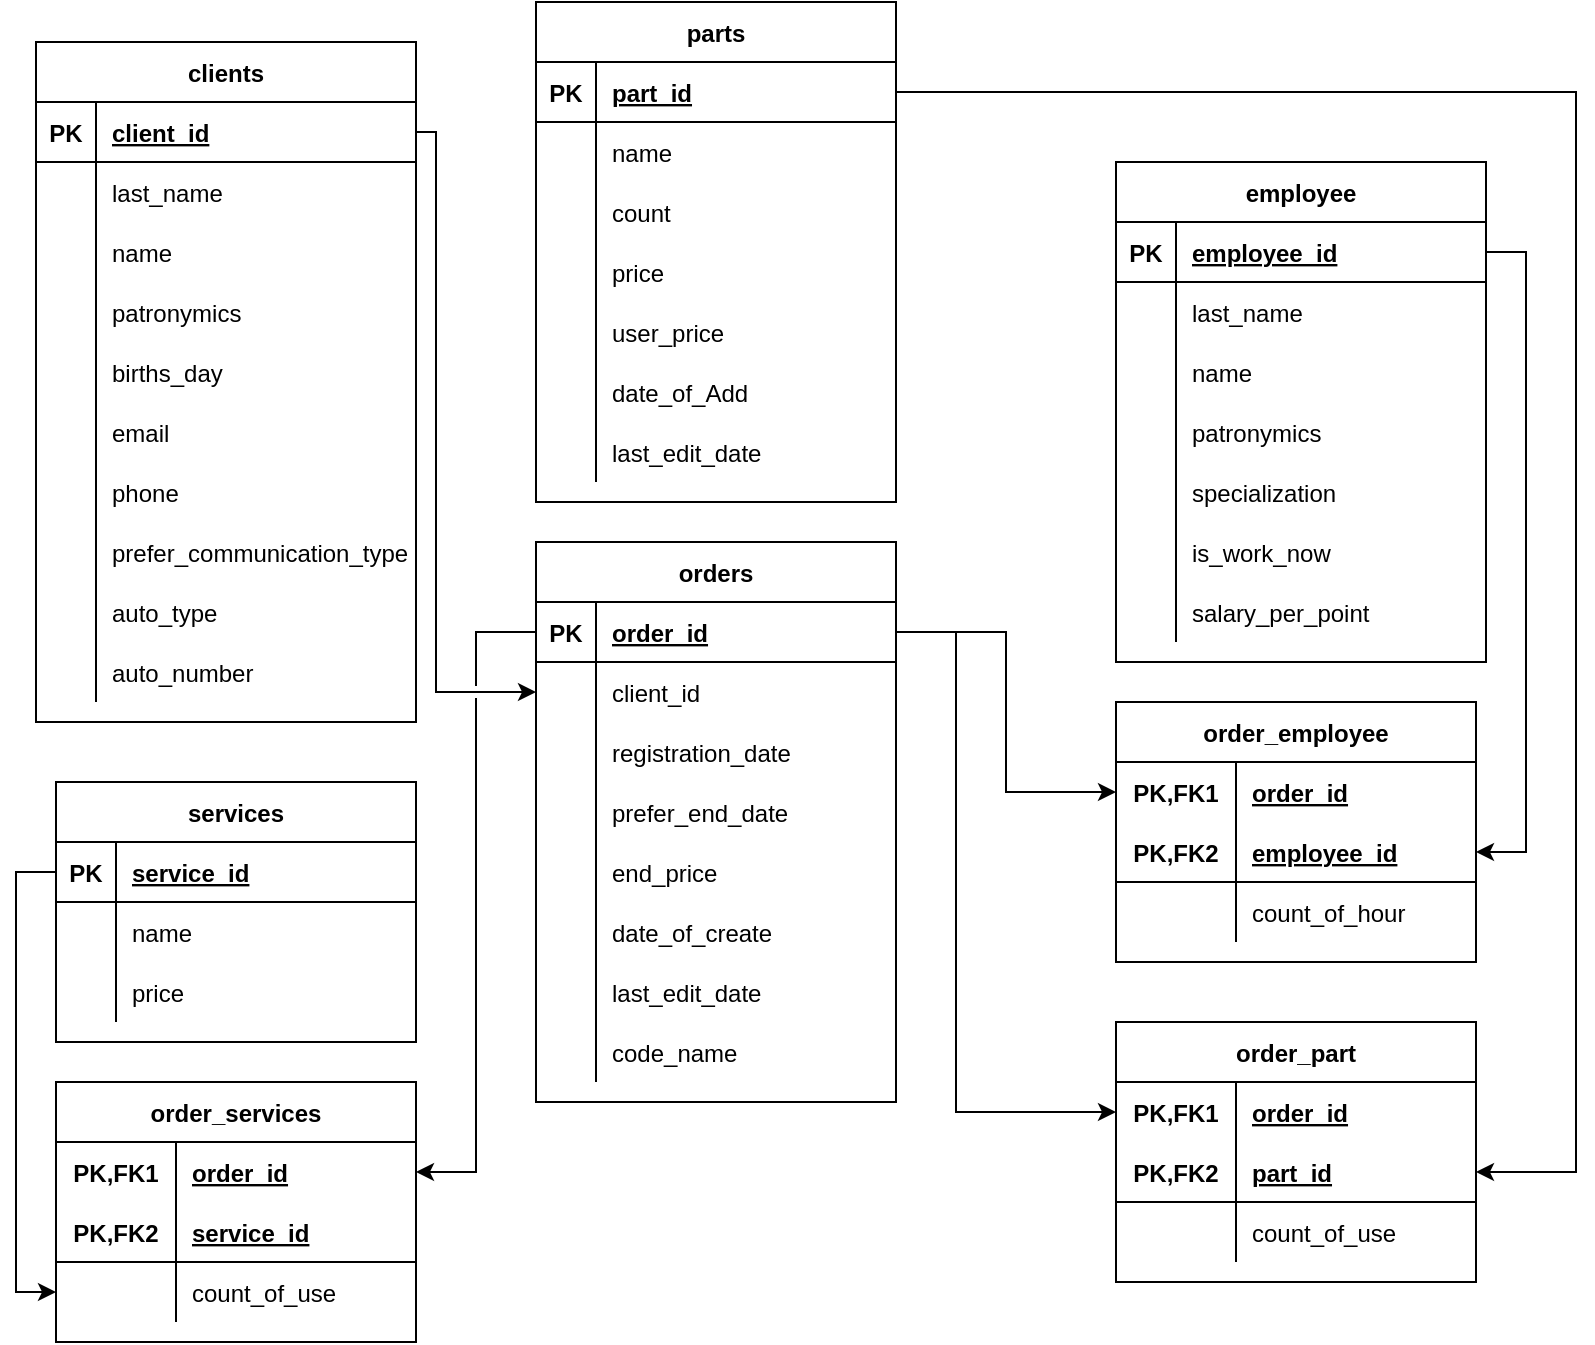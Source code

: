 <mxfile version="15.8.7" type="device"><diagram id="2VOXtFtxmtvlfSEi9ip8" name="Page-1"><mxGraphModel dx="399" dy="872" grid="1" gridSize="10" guides="1" tooltips="1" connect="1" arrows="1" fold="1" page="1" pageScale="1" pageWidth="850" pageHeight="1100" background="none" math="0" shadow="0"><root><mxCell id="0"/><mxCell id="1" parent="0"/><mxCell id="pdLtNt_9o_EOP4PlHKdG-1" value="clients" style="shape=table;startSize=30;container=1;collapsible=1;childLayout=tableLayout;fixedRows=1;rowLines=0;fontStyle=1;align=center;resizeLast=1;" vertex="1" parent="1"><mxGeometry x="50" y="40" width="190" height="340" as="geometry"/></mxCell><mxCell id="pdLtNt_9o_EOP4PlHKdG-2" value="" style="shape=partialRectangle;collapsible=0;dropTarget=0;pointerEvents=0;fillColor=none;top=0;left=0;bottom=1;right=0;points=[[0,0.5],[1,0.5]];portConstraint=eastwest;" vertex="1" parent="pdLtNt_9o_EOP4PlHKdG-1"><mxGeometry y="30" width="190" height="30" as="geometry"/></mxCell><mxCell id="pdLtNt_9o_EOP4PlHKdG-3" value="PK" style="shape=partialRectangle;connectable=0;fillColor=none;top=0;left=0;bottom=0;right=0;fontStyle=1;overflow=hidden;" vertex="1" parent="pdLtNt_9o_EOP4PlHKdG-2"><mxGeometry width="30" height="30" as="geometry"><mxRectangle width="30" height="30" as="alternateBounds"/></mxGeometry></mxCell><mxCell id="pdLtNt_9o_EOP4PlHKdG-4" value="client_id" style="shape=partialRectangle;connectable=0;fillColor=none;top=0;left=0;bottom=0;right=0;align=left;spacingLeft=6;fontStyle=5;overflow=hidden;" vertex="1" parent="pdLtNt_9o_EOP4PlHKdG-2"><mxGeometry x="30" width="160" height="30" as="geometry"><mxRectangle width="160" height="30" as="alternateBounds"/></mxGeometry></mxCell><mxCell id="pdLtNt_9o_EOP4PlHKdG-5" value="" style="shape=partialRectangle;collapsible=0;dropTarget=0;pointerEvents=0;fillColor=none;top=0;left=0;bottom=0;right=0;points=[[0,0.5],[1,0.5]];portConstraint=eastwest;" vertex="1" parent="pdLtNt_9o_EOP4PlHKdG-1"><mxGeometry y="60" width="190" height="30" as="geometry"/></mxCell><mxCell id="pdLtNt_9o_EOP4PlHKdG-6" value="" style="shape=partialRectangle;connectable=0;fillColor=none;top=0;left=0;bottom=0;right=0;editable=1;overflow=hidden;" vertex="1" parent="pdLtNt_9o_EOP4PlHKdG-5"><mxGeometry width="30" height="30" as="geometry"><mxRectangle width="30" height="30" as="alternateBounds"/></mxGeometry></mxCell><mxCell id="pdLtNt_9o_EOP4PlHKdG-7" value="last_name" style="shape=partialRectangle;connectable=0;fillColor=none;top=0;left=0;bottom=0;right=0;align=left;spacingLeft=6;overflow=hidden;" vertex="1" parent="pdLtNt_9o_EOP4PlHKdG-5"><mxGeometry x="30" width="160" height="30" as="geometry"><mxRectangle width="160" height="30" as="alternateBounds"/></mxGeometry></mxCell><mxCell id="pdLtNt_9o_EOP4PlHKdG-8" value="" style="shape=partialRectangle;collapsible=0;dropTarget=0;pointerEvents=0;fillColor=none;top=0;left=0;bottom=0;right=0;points=[[0,0.5],[1,0.5]];portConstraint=eastwest;" vertex="1" parent="pdLtNt_9o_EOP4PlHKdG-1"><mxGeometry y="90" width="190" height="30" as="geometry"/></mxCell><mxCell id="pdLtNt_9o_EOP4PlHKdG-9" value="" style="shape=partialRectangle;connectable=0;fillColor=none;top=0;left=0;bottom=0;right=0;editable=1;overflow=hidden;" vertex="1" parent="pdLtNt_9o_EOP4PlHKdG-8"><mxGeometry width="30" height="30" as="geometry"><mxRectangle width="30" height="30" as="alternateBounds"/></mxGeometry></mxCell><mxCell id="pdLtNt_9o_EOP4PlHKdG-10" value="name" style="shape=partialRectangle;connectable=0;fillColor=none;top=0;left=0;bottom=0;right=0;align=left;spacingLeft=6;overflow=hidden;" vertex="1" parent="pdLtNt_9o_EOP4PlHKdG-8"><mxGeometry x="30" width="160" height="30" as="geometry"><mxRectangle width="160" height="30" as="alternateBounds"/></mxGeometry></mxCell><mxCell id="pdLtNt_9o_EOP4PlHKdG-11" value="" style="shape=partialRectangle;collapsible=0;dropTarget=0;pointerEvents=0;fillColor=none;top=0;left=0;bottom=0;right=0;points=[[0,0.5],[1,0.5]];portConstraint=eastwest;" vertex="1" parent="pdLtNt_9o_EOP4PlHKdG-1"><mxGeometry y="120" width="190" height="30" as="geometry"/></mxCell><mxCell id="pdLtNt_9o_EOP4PlHKdG-12" value="" style="shape=partialRectangle;connectable=0;fillColor=none;top=0;left=0;bottom=0;right=0;editable=1;overflow=hidden;" vertex="1" parent="pdLtNt_9o_EOP4PlHKdG-11"><mxGeometry width="30" height="30" as="geometry"><mxRectangle width="30" height="30" as="alternateBounds"/></mxGeometry></mxCell><mxCell id="pdLtNt_9o_EOP4PlHKdG-13" value="patronymics" style="shape=partialRectangle;connectable=0;fillColor=none;top=0;left=0;bottom=0;right=0;align=left;spacingLeft=6;overflow=hidden;" vertex="1" parent="pdLtNt_9o_EOP4PlHKdG-11"><mxGeometry x="30" width="160" height="30" as="geometry"><mxRectangle width="160" height="30" as="alternateBounds"/></mxGeometry></mxCell><mxCell id="pdLtNt_9o_EOP4PlHKdG-14" value="" style="shape=partialRectangle;collapsible=0;dropTarget=0;pointerEvents=0;fillColor=none;top=0;left=0;bottom=0;right=0;points=[[0,0.5],[1,0.5]];portConstraint=eastwest;" vertex="1" parent="pdLtNt_9o_EOP4PlHKdG-1"><mxGeometry y="150" width="190" height="30" as="geometry"/></mxCell><mxCell id="pdLtNt_9o_EOP4PlHKdG-15" value="" style="shape=partialRectangle;connectable=0;fillColor=none;top=0;left=0;bottom=0;right=0;editable=1;overflow=hidden;" vertex="1" parent="pdLtNt_9o_EOP4PlHKdG-14"><mxGeometry width="30" height="30" as="geometry"><mxRectangle width="30" height="30" as="alternateBounds"/></mxGeometry></mxCell><mxCell id="pdLtNt_9o_EOP4PlHKdG-16" value="births_day" style="shape=partialRectangle;connectable=0;fillColor=none;top=0;left=0;bottom=0;right=0;align=left;spacingLeft=6;overflow=hidden;" vertex="1" parent="pdLtNt_9o_EOP4PlHKdG-14"><mxGeometry x="30" width="160" height="30" as="geometry"><mxRectangle width="160" height="30" as="alternateBounds"/></mxGeometry></mxCell><mxCell id="pdLtNt_9o_EOP4PlHKdG-17" value="" style="shape=partialRectangle;collapsible=0;dropTarget=0;pointerEvents=0;fillColor=none;top=0;left=0;bottom=0;right=0;points=[[0,0.5],[1,0.5]];portConstraint=eastwest;" vertex="1" parent="pdLtNt_9o_EOP4PlHKdG-1"><mxGeometry y="180" width="190" height="30" as="geometry"/></mxCell><mxCell id="pdLtNt_9o_EOP4PlHKdG-18" value="" style="shape=partialRectangle;connectable=0;fillColor=none;top=0;left=0;bottom=0;right=0;editable=1;overflow=hidden;" vertex="1" parent="pdLtNt_9o_EOP4PlHKdG-17"><mxGeometry width="30" height="30" as="geometry"><mxRectangle width="30" height="30" as="alternateBounds"/></mxGeometry></mxCell><mxCell id="pdLtNt_9o_EOP4PlHKdG-19" value="email" style="shape=partialRectangle;connectable=0;fillColor=none;top=0;left=0;bottom=0;right=0;align=left;spacingLeft=6;overflow=hidden;" vertex="1" parent="pdLtNt_9o_EOP4PlHKdG-17"><mxGeometry x="30" width="160" height="30" as="geometry"><mxRectangle width="160" height="30" as="alternateBounds"/></mxGeometry></mxCell><mxCell id="pdLtNt_9o_EOP4PlHKdG-20" value="" style="shape=partialRectangle;collapsible=0;dropTarget=0;pointerEvents=0;fillColor=none;top=0;left=0;bottom=0;right=0;points=[[0,0.5],[1,0.5]];portConstraint=eastwest;" vertex="1" parent="pdLtNt_9o_EOP4PlHKdG-1"><mxGeometry y="210" width="190" height="30" as="geometry"/></mxCell><mxCell id="pdLtNt_9o_EOP4PlHKdG-21" value="" style="shape=partialRectangle;connectable=0;fillColor=none;top=0;left=0;bottom=0;right=0;editable=1;overflow=hidden;" vertex="1" parent="pdLtNt_9o_EOP4PlHKdG-20"><mxGeometry width="30" height="30" as="geometry"><mxRectangle width="30" height="30" as="alternateBounds"/></mxGeometry></mxCell><mxCell id="pdLtNt_9o_EOP4PlHKdG-22" value="phone" style="shape=partialRectangle;connectable=0;fillColor=none;top=0;left=0;bottom=0;right=0;align=left;spacingLeft=6;overflow=hidden;" vertex="1" parent="pdLtNt_9o_EOP4PlHKdG-20"><mxGeometry x="30" width="160" height="30" as="geometry"><mxRectangle width="160" height="30" as="alternateBounds"/></mxGeometry></mxCell><mxCell id="pdLtNt_9o_EOP4PlHKdG-23" value="" style="shape=partialRectangle;collapsible=0;dropTarget=0;pointerEvents=0;fillColor=none;top=0;left=0;bottom=0;right=0;points=[[0,0.5],[1,0.5]];portConstraint=eastwest;" vertex="1" parent="pdLtNt_9o_EOP4PlHKdG-1"><mxGeometry y="240" width="190" height="30" as="geometry"/></mxCell><mxCell id="pdLtNt_9o_EOP4PlHKdG-24" value="" style="shape=partialRectangle;connectable=0;fillColor=none;top=0;left=0;bottom=0;right=0;editable=1;overflow=hidden;" vertex="1" parent="pdLtNt_9o_EOP4PlHKdG-23"><mxGeometry width="30" height="30" as="geometry"><mxRectangle width="30" height="30" as="alternateBounds"/></mxGeometry></mxCell><mxCell id="pdLtNt_9o_EOP4PlHKdG-25" value="prefer_communication_type" style="shape=partialRectangle;connectable=0;fillColor=none;top=0;left=0;bottom=0;right=0;align=left;spacingLeft=6;overflow=hidden;" vertex="1" parent="pdLtNt_9o_EOP4PlHKdG-23"><mxGeometry x="30" width="160" height="30" as="geometry"><mxRectangle width="160" height="30" as="alternateBounds"/></mxGeometry></mxCell><mxCell id="pdLtNt_9o_EOP4PlHKdG-181" value="" style="shape=partialRectangle;collapsible=0;dropTarget=0;pointerEvents=0;fillColor=none;top=0;left=0;bottom=0;right=0;points=[[0,0.5],[1,0.5]];portConstraint=eastwest;" vertex="1" parent="pdLtNt_9o_EOP4PlHKdG-1"><mxGeometry y="270" width="190" height="30" as="geometry"/></mxCell><mxCell id="pdLtNt_9o_EOP4PlHKdG-182" value="" style="shape=partialRectangle;connectable=0;fillColor=none;top=0;left=0;bottom=0;right=0;editable=1;overflow=hidden;" vertex="1" parent="pdLtNt_9o_EOP4PlHKdG-181"><mxGeometry width="30" height="30" as="geometry"><mxRectangle width="30" height="30" as="alternateBounds"/></mxGeometry></mxCell><mxCell id="pdLtNt_9o_EOP4PlHKdG-183" value="auto_type" style="shape=partialRectangle;connectable=0;fillColor=none;top=0;left=0;bottom=0;right=0;align=left;spacingLeft=6;overflow=hidden;" vertex="1" parent="pdLtNt_9o_EOP4PlHKdG-181"><mxGeometry x="30" width="160" height="30" as="geometry"><mxRectangle width="160" height="30" as="alternateBounds"/></mxGeometry></mxCell><mxCell id="pdLtNt_9o_EOP4PlHKdG-184" value="" style="shape=partialRectangle;collapsible=0;dropTarget=0;pointerEvents=0;fillColor=none;top=0;left=0;bottom=0;right=0;points=[[0,0.5],[1,0.5]];portConstraint=eastwest;" vertex="1" parent="pdLtNt_9o_EOP4PlHKdG-1"><mxGeometry y="300" width="190" height="30" as="geometry"/></mxCell><mxCell id="pdLtNt_9o_EOP4PlHKdG-185" value="" style="shape=partialRectangle;connectable=0;fillColor=none;top=0;left=0;bottom=0;right=0;editable=1;overflow=hidden;" vertex="1" parent="pdLtNt_9o_EOP4PlHKdG-184"><mxGeometry width="30" height="30" as="geometry"><mxRectangle width="30" height="30" as="alternateBounds"/></mxGeometry></mxCell><mxCell id="pdLtNt_9o_EOP4PlHKdG-186" value="auto_number" style="shape=partialRectangle;connectable=0;fillColor=none;top=0;left=0;bottom=0;right=0;align=left;spacingLeft=6;overflow=hidden;" vertex="1" parent="pdLtNt_9o_EOP4PlHKdG-184"><mxGeometry x="30" width="160" height="30" as="geometry"><mxRectangle width="160" height="30" as="alternateBounds"/></mxGeometry></mxCell><mxCell id="pdLtNt_9o_EOP4PlHKdG-29" value="parts" style="shape=table;startSize=30;container=1;collapsible=1;childLayout=tableLayout;fixedRows=1;rowLines=0;fontStyle=1;align=center;resizeLast=1;" vertex="1" parent="1"><mxGeometry x="300" y="20" width="180" height="250" as="geometry"><mxRectangle x="410" y="70" width="60" height="30" as="alternateBounds"/></mxGeometry></mxCell><mxCell id="pdLtNt_9o_EOP4PlHKdG-30" value="" style="shape=partialRectangle;collapsible=0;dropTarget=0;pointerEvents=0;fillColor=none;top=0;left=0;bottom=1;right=0;points=[[0,0.5],[1,0.5]];portConstraint=eastwest;" vertex="1" parent="pdLtNt_9o_EOP4PlHKdG-29"><mxGeometry y="30" width="180" height="30" as="geometry"/></mxCell><mxCell id="pdLtNt_9o_EOP4PlHKdG-31" value="PK" style="shape=partialRectangle;connectable=0;fillColor=none;top=0;left=0;bottom=0;right=0;fontStyle=1;overflow=hidden;" vertex="1" parent="pdLtNt_9o_EOP4PlHKdG-30"><mxGeometry width="30" height="30" as="geometry"><mxRectangle width="30" height="30" as="alternateBounds"/></mxGeometry></mxCell><mxCell id="pdLtNt_9o_EOP4PlHKdG-32" value="part_id" style="shape=partialRectangle;connectable=0;fillColor=none;top=0;left=0;bottom=0;right=0;align=left;spacingLeft=6;fontStyle=5;overflow=hidden;" vertex="1" parent="pdLtNt_9o_EOP4PlHKdG-30"><mxGeometry x="30" width="150" height="30" as="geometry"><mxRectangle width="150" height="30" as="alternateBounds"/></mxGeometry></mxCell><mxCell id="pdLtNt_9o_EOP4PlHKdG-33" value="" style="shape=partialRectangle;collapsible=0;dropTarget=0;pointerEvents=0;fillColor=none;top=0;left=0;bottom=0;right=0;points=[[0,0.5],[1,0.5]];portConstraint=eastwest;" vertex="1" parent="pdLtNt_9o_EOP4PlHKdG-29"><mxGeometry y="60" width="180" height="30" as="geometry"/></mxCell><mxCell id="pdLtNt_9o_EOP4PlHKdG-34" value="" style="shape=partialRectangle;connectable=0;fillColor=none;top=0;left=0;bottom=0;right=0;editable=1;overflow=hidden;" vertex="1" parent="pdLtNt_9o_EOP4PlHKdG-33"><mxGeometry width="30" height="30" as="geometry"><mxRectangle width="30" height="30" as="alternateBounds"/></mxGeometry></mxCell><mxCell id="pdLtNt_9o_EOP4PlHKdG-35" value="name" style="shape=partialRectangle;connectable=0;fillColor=none;top=0;left=0;bottom=0;right=0;align=left;spacingLeft=6;overflow=hidden;" vertex="1" parent="pdLtNt_9o_EOP4PlHKdG-33"><mxGeometry x="30" width="150" height="30" as="geometry"><mxRectangle width="150" height="30" as="alternateBounds"/></mxGeometry></mxCell><mxCell id="pdLtNt_9o_EOP4PlHKdG-36" value="" style="shape=partialRectangle;collapsible=0;dropTarget=0;pointerEvents=0;fillColor=none;top=0;left=0;bottom=0;right=0;points=[[0,0.5],[1,0.5]];portConstraint=eastwest;" vertex="1" parent="pdLtNt_9o_EOP4PlHKdG-29"><mxGeometry y="90" width="180" height="30" as="geometry"/></mxCell><mxCell id="pdLtNt_9o_EOP4PlHKdG-37" value="" style="shape=partialRectangle;connectable=0;fillColor=none;top=0;left=0;bottom=0;right=0;editable=1;overflow=hidden;" vertex="1" parent="pdLtNt_9o_EOP4PlHKdG-36"><mxGeometry width="30" height="30" as="geometry"><mxRectangle width="30" height="30" as="alternateBounds"/></mxGeometry></mxCell><mxCell id="pdLtNt_9o_EOP4PlHKdG-38" value="count" style="shape=partialRectangle;connectable=0;fillColor=none;top=0;left=0;bottom=0;right=0;align=left;spacingLeft=6;overflow=hidden;" vertex="1" parent="pdLtNt_9o_EOP4PlHKdG-36"><mxGeometry x="30" width="150" height="30" as="geometry"><mxRectangle width="150" height="30" as="alternateBounds"/></mxGeometry></mxCell><mxCell id="pdLtNt_9o_EOP4PlHKdG-42" value="" style="shape=partialRectangle;collapsible=0;dropTarget=0;pointerEvents=0;fillColor=none;top=0;left=0;bottom=0;right=0;points=[[0,0.5],[1,0.5]];portConstraint=eastwest;" vertex="1" parent="pdLtNt_9o_EOP4PlHKdG-29"><mxGeometry y="120" width="180" height="30" as="geometry"/></mxCell><mxCell id="pdLtNt_9o_EOP4PlHKdG-43" value="" style="shape=partialRectangle;connectable=0;fillColor=none;top=0;left=0;bottom=0;right=0;editable=1;overflow=hidden;" vertex="1" parent="pdLtNt_9o_EOP4PlHKdG-42"><mxGeometry width="30" height="30" as="geometry"><mxRectangle width="30" height="30" as="alternateBounds"/></mxGeometry></mxCell><mxCell id="pdLtNt_9o_EOP4PlHKdG-44" value="price" style="shape=partialRectangle;connectable=0;fillColor=none;top=0;left=0;bottom=0;right=0;align=left;spacingLeft=6;overflow=hidden;" vertex="1" parent="pdLtNt_9o_EOP4PlHKdG-42"><mxGeometry x="30" width="150" height="30" as="geometry"><mxRectangle width="150" height="30" as="alternateBounds"/></mxGeometry></mxCell><mxCell id="pdLtNt_9o_EOP4PlHKdG-45" value="" style="shape=partialRectangle;collapsible=0;dropTarget=0;pointerEvents=0;fillColor=none;top=0;left=0;bottom=0;right=0;points=[[0,0.5],[1,0.5]];portConstraint=eastwest;" vertex="1" parent="pdLtNt_9o_EOP4PlHKdG-29"><mxGeometry y="150" width="180" height="30" as="geometry"/></mxCell><mxCell id="pdLtNt_9o_EOP4PlHKdG-46" value="" style="shape=partialRectangle;connectable=0;fillColor=none;top=0;left=0;bottom=0;right=0;editable=1;overflow=hidden;" vertex="1" parent="pdLtNt_9o_EOP4PlHKdG-45"><mxGeometry width="30" height="30" as="geometry"><mxRectangle width="30" height="30" as="alternateBounds"/></mxGeometry></mxCell><mxCell id="pdLtNt_9o_EOP4PlHKdG-47" value="user_price" style="shape=partialRectangle;connectable=0;fillColor=none;top=0;left=0;bottom=0;right=0;align=left;spacingLeft=6;overflow=hidden;" vertex="1" parent="pdLtNt_9o_EOP4PlHKdG-45"><mxGeometry x="30" width="150" height="30" as="geometry"><mxRectangle width="150" height="30" as="alternateBounds"/></mxGeometry></mxCell><mxCell id="pdLtNt_9o_EOP4PlHKdG-39" value="" style="shape=partialRectangle;collapsible=0;dropTarget=0;pointerEvents=0;fillColor=none;top=0;left=0;bottom=0;right=0;points=[[0,0.5],[1,0.5]];portConstraint=eastwest;" vertex="1" parent="pdLtNt_9o_EOP4PlHKdG-29"><mxGeometry y="180" width="180" height="30" as="geometry"/></mxCell><mxCell id="pdLtNt_9o_EOP4PlHKdG-40" value="" style="shape=partialRectangle;connectable=0;fillColor=none;top=0;left=0;bottom=0;right=0;editable=1;overflow=hidden;" vertex="1" parent="pdLtNt_9o_EOP4PlHKdG-39"><mxGeometry width="30" height="30" as="geometry"><mxRectangle width="30" height="30" as="alternateBounds"/></mxGeometry></mxCell><mxCell id="pdLtNt_9o_EOP4PlHKdG-41" value="date_of_Add" style="shape=partialRectangle;connectable=0;fillColor=none;top=0;left=0;bottom=0;right=0;align=left;spacingLeft=6;overflow=hidden;" vertex="1" parent="pdLtNt_9o_EOP4PlHKdG-39"><mxGeometry x="30" width="150" height="30" as="geometry"><mxRectangle width="150" height="30" as="alternateBounds"/></mxGeometry></mxCell><mxCell id="pdLtNt_9o_EOP4PlHKdG-255" value="" style="shape=partialRectangle;collapsible=0;dropTarget=0;pointerEvents=0;fillColor=none;top=0;left=0;bottom=0;right=0;points=[[0,0.5],[1,0.5]];portConstraint=eastwest;" vertex="1" parent="pdLtNt_9o_EOP4PlHKdG-29"><mxGeometry y="210" width="180" height="30" as="geometry"/></mxCell><mxCell id="pdLtNt_9o_EOP4PlHKdG-256" value="" style="shape=partialRectangle;connectable=0;fillColor=none;top=0;left=0;bottom=0;right=0;editable=1;overflow=hidden;" vertex="1" parent="pdLtNt_9o_EOP4PlHKdG-255"><mxGeometry width="30" height="30" as="geometry"><mxRectangle width="30" height="30" as="alternateBounds"/></mxGeometry></mxCell><mxCell id="pdLtNt_9o_EOP4PlHKdG-257" value="last_edit_date" style="shape=partialRectangle;connectable=0;fillColor=none;top=0;left=0;bottom=0;right=0;align=left;spacingLeft=6;overflow=hidden;" vertex="1" parent="pdLtNt_9o_EOP4PlHKdG-255"><mxGeometry x="30" width="150" height="30" as="geometry"><mxRectangle width="150" height="30" as="alternateBounds"/></mxGeometry></mxCell><mxCell id="pdLtNt_9o_EOP4PlHKdG-57" value="services" style="shape=table;startSize=30;container=1;collapsible=1;childLayout=tableLayout;fixedRows=1;rowLines=0;fontStyle=1;align=center;resizeLast=1;" vertex="1" parent="1"><mxGeometry x="60" y="410" width="180" height="130" as="geometry"/></mxCell><mxCell id="pdLtNt_9o_EOP4PlHKdG-58" value="" style="shape=partialRectangle;collapsible=0;dropTarget=0;pointerEvents=0;fillColor=none;top=0;left=0;bottom=1;right=0;points=[[0,0.5],[1,0.5]];portConstraint=eastwest;" vertex="1" parent="pdLtNt_9o_EOP4PlHKdG-57"><mxGeometry y="30" width="180" height="30" as="geometry"/></mxCell><mxCell id="pdLtNt_9o_EOP4PlHKdG-59" value="PK" style="shape=partialRectangle;connectable=0;fillColor=none;top=0;left=0;bottom=0;right=0;fontStyle=1;overflow=hidden;" vertex="1" parent="pdLtNt_9o_EOP4PlHKdG-58"><mxGeometry width="30" height="30" as="geometry"><mxRectangle width="30" height="30" as="alternateBounds"/></mxGeometry></mxCell><mxCell id="pdLtNt_9o_EOP4PlHKdG-60" value="service_id" style="shape=partialRectangle;connectable=0;fillColor=none;top=0;left=0;bottom=0;right=0;align=left;spacingLeft=6;fontStyle=5;overflow=hidden;" vertex="1" parent="pdLtNt_9o_EOP4PlHKdG-58"><mxGeometry x="30" width="150" height="30" as="geometry"><mxRectangle width="150" height="30" as="alternateBounds"/></mxGeometry></mxCell><mxCell id="pdLtNt_9o_EOP4PlHKdG-61" value="" style="shape=partialRectangle;collapsible=0;dropTarget=0;pointerEvents=0;fillColor=none;top=0;left=0;bottom=0;right=0;points=[[0,0.5],[1,0.5]];portConstraint=eastwest;" vertex="1" parent="pdLtNt_9o_EOP4PlHKdG-57"><mxGeometry y="60" width="180" height="30" as="geometry"/></mxCell><mxCell id="pdLtNt_9o_EOP4PlHKdG-62" value="" style="shape=partialRectangle;connectable=0;fillColor=none;top=0;left=0;bottom=0;right=0;editable=1;overflow=hidden;" vertex="1" parent="pdLtNt_9o_EOP4PlHKdG-61"><mxGeometry width="30" height="30" as="geometry"><mxRectangle width="30" height="30" as="alternateBounds"/></mxGeometry></mxCell><mxCell id="pdLtNt_9o_EOP4PlHKdG-63" value="name" style="shape=partialRectangle;connectable=0;fillColor=none;top=0;left=0;bottom=0;right=0;align=left;spacingLeft=6;overflow=hidden;" vertex="1" parent="pdLtNt_9o_EOP4PlHKdG-61"><mxGeometry x="30" width="150" height="30" as="geometry"><mxRectangle width="150" height="30" as="alternateBounds"/></mxGeometry></mxCell><mxCell id="pdLtNt_9o_EOP4PlHKdG-64" value="" style="shape=partialRectangle;collapsible=0;dropTarget=0;pointerEvents=0;fillColor=none;top=0;left=0;bottom=0;right=0;points=[[0,0.5],[1,0.5]];portConstraint=eastwest;" vertex="1" parent="pdLtNt_9o_EOP4PlHKdG-57"><mxGeometry y="90" width="180" height="30" as="geometry"/></mxCell><mxCell id="pdLtNt_9o_EOP4PlHKdG-65" value="" style="shape=partialRectangle;connectable=0;fillColor=none;top=0;left=0;bottom=0;right=0;editable=1;overflow=hidden;" vertex="1" parent="pdLtNt_9o_EOP4PlHKdG-64"><mxGeometry width="30" height="30" as="geometry"><mxRectangle width="30" height="30" as="alternateBounds"/></mxGeometry></mxCell><mxCell id="pdLtNt_9o_EOP4PlHKdG-66" value="price" style="shape=partialRectangle;connectable=0;fillColor=none;top=0;left=0;bottom=0;right=0;align=left;spacingLeft=6;overflow=hidden;" vertex="1" parent="pdLtNt_9o_EOP4PlHKdG-64"><mxGeometry x="30" width="150" height="30" as="geometry"><mxRectangle width="150" height="30" as="alternateBounds"/></mxGeometry></mxCell><mxCell id="pdLtNt_9o_EOP4PlHKdG-70" value="employee" style="shape=table;startSize=30;container=1;collapsible=1;childLayout=tableLayout;fixedRows=1;rowLines=0;fontStyle=1;align=center;resizeLast=1;" vertex="1" parent="1"><mxGeometry x="590" y="100" width="185" height="250" as="geometry"/></mxCell><mxCell id="pdLtNt_9o_EOP4PlHKdG-71" value="" style="shape=partialRectangle;collapsible=0;dropTarget=0;pointerEvents=0;fillColor=none;top=0;left=0;bottom=1;right=0;points=[[0,0.5],[1,0.5]];portConstraint=eastwest;" vertex="1" parent="pdLtNt_9o_EOP4PlHKdG-70"><mxGeometry y="30" width="185" height="30" as="geometry"/></mxCell><mxCell id="pdLtNt_9o_EOP4PlHKdG-72" value="PK" style="shape=partialRectangle;connectable=0;fillColor=none;top=0;left=0;bottom=0;right=0;fontStyle=1;overflow=hidden;" vertex="1" parent="pdLtNt_9o_EOP4PlHKdG-71"><mxGeometry width="30" height="30" as="geometry"><mxRectangle width="30" height="30" as="alternateBounds"/></mxGeometry></mxCell><mxCell id="pdLtNt_9o_EOP4PlHKdG-73" value="employee_id" style="shape=partialRectangle;connectable=0;fillColor=none;top=0;left=0;bottom=0;right=0;align=left;spacingLeft=6;fontStyle=5;overflow=hidden;" vertex="1" parent="pdLtNt_9o_EOP4PlHKdG-71"><mxGeometry x="30" width="155" height="30" as="geometry"><mxRectangle width="155" height="30" as="alternateBounds"/></mxGeometry></mxCell><mxCell id="pdLtNt_9o_EOP4PlHKdG-74" value="" style="shape=partialRectangle;collapsible=0;dropTarget=0;pointerEvents=0;fillColor=none;top=0;left=0;bottom=0;right=0;points=[[0,0.5],[1,0.5]];portConstraint=eastwest;" vertex="1" parent="pdLtNt_9o_EOP4PlHKdG-70"><mxGeometry y="60" width="185" height="30" as="geometry"/></mxCell><mxCell id="pdLtNt_9o_EOP4PlHKdG-75" value="" style="shape=partialRectangle;connectable=0;fillColor=none;top=0;left=0;bottom=0;right=0;editable=1;overflow=hidden;" vertex="1" parent="pdLtNt_9o_EOP4PlHKdG-74"><mxGeometry width="30" height="30" as="geometry"><mxRectangle width="30" height="30" as="alternateBounds"/></mxGeometry></mxCell><mxCell id="pdLtNt_9o_EOP4PlHKdG-76" value="last_name" style="shape=partialRectangle;connectable=0;fillColor=none;top=0;left=0;bottom=0;right=0;align=left;spacingLeft=6;overflow=hidden;" vertex="1" parent="pdLtNt_9o_EOP4PlHKdG-74"><mxGeometry x="30" width="155" height="30" as="geometry"><mxRectangle width="155" height="30" as="alternateBounds"/></mxGeometry></mxCell><mxCell id="pdLtNt_9o_EOP4PlHKdG-77" value="" style="shape=partialRectangle;collapsible=0;dropTarget=0;pointerEvents=0;fillColor=none;top=0;left=0;bottom=0;right=0;points=[[0,0.5],[1,0.5]];portConstraint=eastwest;" vertex="1" parent="pdLtNt_9o_EOP4PlHKdG-70"><mxGeometry y="90" width="185" height="30" as="geometry"/></mxCell><mxCell id="pdLtNt_9o_EOP4PlHKdG-78" value="" style="shape=partialRectangle;connectable=0;fillColor=none;top=0;left=0;bottom=0;right=0;editable=1;overflow=hidden;" vertex="1" parent="pdLtNt_9o_EOP4PlHKdG-77"><mxGeometry width="30" height="30" as="geometry"><mxRectangle width="30" height="30" as="alternateBounds"/></mxGeometry></mxCell><mxCell id="pdLtNt_9o_EOP4PlHKdG-79" value="name" style="shape=partialRectangle;connectable=0;fillColor=none;top=0;left=0;bottom=0;right=0;align=left;spacingLeft=6;overflow=hidden;" vertex="1" parent="pdLtNt_9o_EOP4PlHKdG-77"><mxGeometry x="30" width="155" height="30" as="geometry"><mxRectangle width="155" height="30" as="alternateBounds"/></mxGeometry></mxCell><mxCell id="pdLtNt_9o_EOP4PlHKdG-80" value="" style="shape=partialRectangle;collapsible=0;dropTarget=0;pointerEvents=0;fillColor=none;top=0;left=0;bottom=0;right=0;points=[[0,0.5],[1,0.5]];portConstraint=eastwest;" vertex="1" parent="pdLtNt_9o_EOP4PlHKdG-70"><mxGeometry y="120" width="185" height="30" as="geometry"/></mxCell><mxCell id="pdLtNt_9o_EOP4PlHKdG-81" value="" style="shape=partialRectangle;connectable=0;fillColor=none;top=0;left=0;bottom=0;right=0;editable=1;overflow=hidden;" vertex="1" parent="pdLtNt_9o_EOP4PlHKdG-80"><mxGeometry width="30" height="30" as="geometry"><mxRectangle width="30" height="30" as="alternateBounds"/></mxGeometry></mxCell><mxCell id="pdLtNt_9o_EOP4PlHKdG-82" value="patronymics" style="shape=partialRectangle;connectable=0;fillColor=none;top=0;left=0;bottom=0;right=0;align=left;spacingLeft=6;overflow=hidden;" vertex="1" parent="pdLtNt_9o_EOP4PlHKdG-80"><mxGeometry x="30" width="155" height="30" as="geometry"><mxRectangle width="155" height="30" as="alternateBounds"/></mxGeometry></mxCell><mxCell id="pdLtNt_9o_EOP4PlHKdG-83" value="" style="shape=partialRectangle;collapsible=0;dropTarget=0;pointerEvents=0;fillColor=none;top=0;left=0;bottom=0;right=0;points=[[0,0.5],[1,0.5]];portConstraint=eastwest;" vertex="1" parent="pdLtNt_9o_EOP4PlHKdG-70"><mxGeometry y="150" width="185" height="30" as="geometry"/></mxCell><mxCell id="pdLtNt_9o_EOP4PlHKdG-84" value="" style="shape=partialRectangle;connectable=0;fillColor=none;top=0;left=0;bottom=0;right=0;editable=1;overflow=hidden;" vertex="1" parent="pdLtNt_9o_EOP4PlHKdG-83"><mxGeometry width="30" height="30" as="geometry"><mxRectangle width="30" height="30" as="alternateBounds"/></mxGeometry></mxCell><mxCell id="pdLtNt_9o_EOP4PlHKdG-85" value="specialization" style="shape=partialRectangle;connectable=0;fillColor=none;top=0;left=0;bottom=0;right=0;align=left;spacingLeft=6;overflow=hidden;" vertex="1" parent="pdLtNt_9o_EOP4PlHKdG-83"><mxGeometry x="30" width="155" height="30" as="geometry"><mxRectangle width="155" height="30" as="alternateBounds"/></mxGeometry></mxCell><mxCell id="pdLtNt_9o_EOP4PlHKdG-126" value="" style="shape=partialRectangle;collapsible=0;dropTarget=0;pointerEvents=0;fillColor=none;top=0;left=0;bottom=0;right=0;points=[[0,0.5],[1,0.5]];portConstraint=eastwest;" vertex="1" parent="pdLtNt_9o_EOP4PlHKdG-70"><mxGeometry y="180" width="185" height="30" as="geometry"/></mxCell><mxCell id="pdLtNt_9o_EOP4PlHKdG-127" value="" style="shape=partialRectangle;connectable=0;fillColor=none;top=0;left=0;bottom=0;right=0;editable=1;overflow=hidden;" vertex="1" parent="pdLtNt_9o_EOP4PlHKdG-126"><mxGeometry width="30" height="30" as="geometry"><mxRectangle width="30" height="30" as="alternateBounds"/></mxGeometry></mxCell><mxCell id="pdLtNt_9o_EOP4PlHKdG-128" value="is_work_now" style="shape=partialRectangle;connectable=0;fillColor=none;top=0;left=0;bottom=0;right=0;align=left;spacingLeft=6;overflow=hidden;" vertex="1" parent="pdLtNt_9o_EOP4PlHKdG-126"><mxGeometry x="30" width="155" height="30" as="geometry"><mxRectangle width="155" height="30" as="alternateBounds"/></mxGeometry></mxCell><mxCell id="pdLtNt_9o_EOP4PlHKdG-142" value="" style="shape=partialRectangle;collapsible=0;dropTarget=0;pointerEvents=0;fillColor=none;top=0;left=0;bottom=0;right=0;points=[[0,0.5],[1,0.5]];portConstraint=eastwest;" vertex="1" parent="pdLtNt_9o_EOP4PlHKdG-70"><mxGeometry y="210" width="185" height="30" as="geometry"/></mxCell><mxCell id="pdLtNt_9o_EOP4PlHKdG-143" value="" style="shape=partialRectangle;connectable=0;fillColor=none;top=0;left=0;bottom=0;right=0;editable=1;overflow=hidden;" vertex="1" parent="pdLtNt_9o_EOP4PlHKdG-142"><mxGeometry width="30" height="30" as="geometry"><mxRectangle width="30" height="30" as="alternateBounds"/></mxGeometry></mxCell><mxCell id="pdLtNt_9o_EOP4PlHKdG-144" value="salary_per_point" style="shape=partialRectangle;connectable=0;fillColor=none;top=0;left=0;bottom=0;right=0;align=left;spacingLeft=6;overflow=hidden;" vertex="1" parent="pdLtNt_9o_EOP4PlHKdG-142"><mxGeometry x="30" width="155" height="30" as="geometry"><mxRectangle width="155" height="30" as="alternateBounds"/></mxGeometry></mxCell><mxCell id="pdLtNt_9o_EOP4PlHKdG-98" value="orders" style="shape=table;startSize=30;container=1;collapsible=1;childLayout=tableLayout;fixedRows=1;rowLines=0;fontStyle=1;align=center;resizeLast=1;" vertex="1" parent="1"><mxGeometry x="300" y="290" width="180" height="280" as="geometry"/></mxCell><mxCell id="pdLtNt_9o_EOP4PlHKdG-99" value="" style="shape=partialRectangle;collapsible=0;dropTarget=0;pointerEvents=0;fillColor=none;top=0;left=0;bottom=1;right=0;points=[[0,0.5],[1,0.5]];portConstraint=eastwest;" vertex="1" parent="pdLtNt_9o_EOP4PlHKdG-98"><mxGeometry y="30" width="180" height="30" as="geometry"/></mxCell><mxCell id="pdLtNt_9o_EOP4PlHKdG-100" value="PK" style="shape=partialRectangle;connectable=0;fillColor=none;top=0;left=0;bottom=0;right=0;fontStyle=1;overflow=hidden;" vertex="1" parent="pdLtNt_9o_EOP4PlHKdG-99"><mxGeometry width="30" height="30" as="geometry"><mxRectangle width="30" height="30" as="alternateBounds"/></mxGeometry></mxCell><mxCell id="pdLtNt_9o_EOP4PlHKdG-101" value="order_id" style="shape=partialRectangle;connectable=0;fillColor=none;top=0;left=0;bottom=0;right=0;align=left;spacingLeft=6;fontStyle=5;overflow=hidden;" vertex="1" parent="pdLtNt_9o_EOP4PlHKdG-99"><mxGeometry x="30" width="150" height="30" as="geometry"><mxRectangle width="150" height="30" as="alternateBounds"/></mxGeometry></mxCell><mxCell id="pdLtNt_9o_EOP4PlHKdG-102" value="" style="shape=partialRectangle;collapsible=0;dropTarget=0;pointerEvents=0;fillColor=none;top=0;left=0;bottom=0;right=0;points=[[0,0.5],[1,0.5]];portConstraint=eastwest;" vertex="1" parent="pdLtNt_9o_EOP4PlHKdG-98"><mxGeometry y="60" width="180" height="30" as="geometry"/></mxCell><mxCell id="pdLtNt_9o_EOP4PlHKdG-103" value="" style="shape=partialRectangle;connectable=0;fillColor=none;top=0;left=0;bottom=0;right=0;editable=1;overflow=hidden;" vertex="1" parent="pdLtNt_9o_EOP4PlHKdG-102"><mxGeometry width="30" height="30" as="geometry"><mxRectangle width="30" height="30" as="alternateBounds"/></mxGeometry></mxCell><mxCell id="pdLtNt_9o_EOP4PlHKdG-104" value="client_id" style="shape=partialRectangle;connectable=0;fillColor=none;top=0;left=0;bottom=0;right=0;align=left;spacingLeft=6;overflow=hidden;" vertex="1" parent="pdLtNt_9o_EOP4PlHKdG-102"><mxGeometry x="30" width="150" height="30" as="geometry"><mxRectangle width="150" height="30" as="alternateBounds"/></mxGeometry></mxCell><mxCell id="pdLtNt_9o_EOP4PlHKdG-105" value="" style="shape=partialRectangle;collapsible=0;dropTarget=0;pointerEvents=0;fillColor=none;top=0;left=0;bottom=0;right=0;points=[[0,0.5],[1,0.5]];portConstraint=eastwest;" vertex="1" parent="pdLtNt_9o_EOP4PlHKdG-98"><mxGeometry y="90" width="180" height="30" as="geometry"/></mxCell><mxCell id="pdLtNt_9o_EOP4PlHKdG-106" value="" style="shape=partialRectangle;connectable=0;fillColor=none;top=0;left=0;bottom=0;right=0;editable=1;overflow=hidden;" vertex="1" parent="pdLtNt_9o_EOP4PlHKdG-105"><mxGeometry width="30" height="30" as="geometry"><mxRectangle width="30" height="30" as="alternateBounds"/></mxGeometry></mxCell><mxCell id="pdLtNt_9o_EOP4PlHKdG-107" value="registration_date" style="shape=partialRectangle;connectable=0;fillColor=none;top=0;left=0;bottom=0;right=0;align=left;spacingLeft=6;overflow=hidden;" vertex="1" parent="pdLtNt_9o_EOP4PlHKdG-105"><mxGeometry x="30" width="150" height="30" as="geometry"><mxRectangle width="150" height="30" as="alternateBounds"/></mxGeometry></mxCell><mxCell id="pdLtNt_9o_EOP4PlHKdG-108" value="" style="shape=partialRectangle;collapsible=0;dropTarget=0;pointerEvents=0;fillColor=none;top=0;left=0;bottom=0;right=0;points=[[0,0.5],[1,0.5]];portConstraint=eastwest;" vertex="1" parent="pdLtNt_9o_EOP4PlHKdG-98"><mxGeometry y="120" width="180" height="30" as="geometry"/></mxCell><mxCell id="pdLtNt_9o_EOP4PlHKdG-109" value="" style="shape=partialRectangle;connectable=0;fillColor=none;top=0;left=0;bottom=0;right=0;editable=1;overflow=hidden;" vertex="1" parent="pdLtNt_9o_EOP4PlHKdG-108"><mxGeometry width="30" height="30" as="geometry"><mxRectangle width="30" height="30" as="alternateBounds"/></mxGeometry></mxCell><mxCell id="pdLtNt_9o_EOP4PlHKdG-110" value="prefer_end_date" style="shape=partialRectangle;connectable=0;fillColor=none;top=0;left=0;bottom=0;right=0;align=left;spacingLeft=6;overflow=hidden;" vertex="1" parent="pdLtNt_9o_EOP4PlHKdG-108"><mxGeometry x="30" width="150" height="30" as="geometry"><mxRectangle width="150" height="30" as="alternateBounds"/></mxGeometry></mxCell><mxCell id="pdLtNt_9o_EOP4PlHKdG-147" value="" style="shape=partialRectangle;collapsible=0;dropTarget=0;pointerEvents=0;fillColor=none;top=0;left=0;bottom=0;right=0;points=[[0,0.5],[1,0.5]];portConstraint=eastwest;" vertex="1" parent="pdLtNt_9o_EOP4PlHKdG-98"><mxGeometry y="150" width="180" height="30" as="geometry"/></mxCell><mxCell id="pdLtNt_9o_EOP4PlHKdG-148" value="" style="shape=partialRectangle;connectable=0;fillColor=none;top=0;left=0;bottom=0;right=0;editable=1;overflow=hidden;" vertex="1" parent="pdLtNt_9o_EOP4PlHKdG-147"><mxGeometry width="30" height="30" as="geometry"><mxRectangle width="30" height="30" as="alternateBounds"/></mxGeometry></mxCell><mxCell id="pdLtNt_9o_EOP4PlHKdG-149" value="end_price" style="shape=partialRectangle;connectable=0;fillColor=none;top=0;left=0;bottom=0;right=0;align=left;spacingLeft=6;overflow=hidden;" vertex="1" parent="pdLtNt_9o_EOP4PlHKdG-147"><mxGeometry x="30" width="150" height="30" as="geometry"><mxRectangle width="150" height="30" as="alternateBounds"/></mxGeometry></mxCell><mxCell id="pdLtNt_9o_EOP4PlHKdG-150" value="" style="shape=partialRectangle;collapsible=0;dropTarget=0;pointerEvents=0;fillColor=none;top=0;left=0;bottom=0;right=0;points=[[0,0.5],[1,0.5]];portConstraint=eastwest;" vertex="1" parent="pdLtNt_9o_EOP4PlHKdG-98"><mxGeometry y="180" width="180" height="30" as="geometry"/></mxCell><mxCell id="pdLtNt_9o_EOP4PlHKdG-151" value="" style="shape=partialRectangle;connectable=0;fillColor=none;top=0;left=0;bottom=0;right=0;editable=1;overflow=hidden;" vertex="1" parent="pdLtNt_9o_EOP4PlHKdG-150"><mxGeometry width="30" height="30" as="geometry"><mxRectangle width="30" height="30" as="alternateBounds"/></mxGeometry></mxCell><mxCell id="pdLtNt_9o_EOP4PlHKdG-152" value="date_of_create" style="shape=partialRectangle;connectable=0;fillColor=none;top=0;left=0;bottom=0;right=0;align=left;spacingLeft=6;overflow=hidden;" vertex="1" parent="pdLtNt_9o_EOP4PlHKdG-150"><mxGeometry x="30" width="150" height="30" as="geometry"><mxRectangle width="150" height="30" as="alternateBounds"/></mxGeometry></mxCell><mxCell id="pdLtNt_9o_EOP4PlHKdG-153" value="" style="shape=partialRectangle;collapsible=0;dropTarget=0;pointerEvents=0;fillColor=none;top=0;left=0;bottom=0;right=0;points=[[0,0.5],[1,0.5]];portConstraint=eastwest;" vertex="1" parent="pdLtNt_9o_EOP4PlHKdG-98"><mxGeometry y="210" width="180" height="30" as="geometry"/></mxCell><mxCell id="pdLtNt_9o_EOP4PlHKdG-154" value="" style="shape=partialRectangle;connectable=0;fillColor=none;top=0;left=0;bottom=0;right=0;editable=1;overflow=hidden;" vertex="1" parent="pdLtNt_9o_EOP4PlHKdG-153"><mxGeometry width="30" height="30" as="geometry"><mxRectangle width="30" height="30" as="alternateBounds"/></mxGeometry></mxCell><mxCell id="pdLtNt_9o_EOP4PlHKdG-155" value="last_edit_date" style="shape=partialRectangle;connectable=0;fillColor=none;top=0;left=0;bottom=0;right=0;align=left;spacingLeft=6;overflow=hidden;" vertex="1" parent="pdLtNt_9o_EOP4PlHKdG-153"><mxGeometry x="30" width="150" height="30" as="geometry"><mxRectangle width="150" height="30" as="alternateBounds"/></mxGeometry></mxCell><mxCell id="pdLtNt_9o_EOP4PlHKdG-156" value="" style="shape=partialRectangle;collapsible=0;dropTarget=0;pointerEvents=0;fillColor=none;top=0;left=0;bottom=0;right=0;points=[[0,0.5],[1,0.5]];portConstraint=eastwest;" vertex="1" parent="pdLtNt_9o_EOP4PlHKdG-98"><mxGeometry y="240" width="180" height="30" as="geometry"/></mxCell><mxCell id="pdLtNt_9o_EOP4PlHKdG-157" value="" style="shape=partialRectangle;connectable=0;fillColor=none;top=0;left=0;bottom=0;right=0;editable=1;overflow=hidden;" vertex="1" parent="pdLtNt_9o_EOP4PlHKdG-156"><mxGeometry width="30" height="30" as="geometry"><mxRectangle width="30" height="30" as="alternateBounds"/></mxGeometry></mxCell><mxCell id="pdLtNt_9o_EOP4PlHKdG-158" value="code_name" style="shape=partialRectangle;connectable=0;fillColor=none;top=0;left=0;bottom=0;right=0;align=left;spacingLeft=6;overflow=hidden;" vertex="1" parent="pdLtNt_9o_EOP4PlHKdG-156"><mxGeometry x="30" width="150" height="30" as="geometry"><mxRectangle width="150" height="30" as="alternateBounds"/></mxGeometry></mxCell><mxCell id="pdLtNt_9o_EOP4PlHKdG-112" style="edgeStyle=orthogonalEdgeStyle;rounded=0;orthogonalLoop=1;jettySize=auto;html=1;exitX=1;exitY=0.5;exitDx=0;exitDy=0;entryX=0;entryY=0.5;entryDx=0;entryDy=0;jumpStyle=arc;" edge="1" parent="1" source="pdLtNt_9o_EOP4PlHKdG-2" target="pdLtNt_9o_EOP4PlHKdG-102"><mxGeometry relative="1" as="geometry"><Array as="points"><mxPoint x="250" y="85"/><mxPoint x="250" y="365"/></Array></mxGeometry></mxCell><mxCell id="pdLtNt_9o_EOP4PlHKdG-187" style="edgeStyle=orthogonalEdgeStyle;rounded=0;orthogonalLoop=1;jettySize=auto;html=1;exitX=1;exitY=0.5;exitDx=0;exitDy=0;entryX=1;entryY=0.5;entryDx=0;entryDy=0;" edge="1" parent="1" source="pdLtNt_9o_EOP4PlHKdG-30" target="pdLtNt_9o_EOP4PlHKdG-235"><mxGeometry relative="1" as="geometry"><mxPoint x="770" y="615" as="targetPoint"/><Array as="points"><mxPoint x="820" y="65"/><mxPoint x="820" y="605"/></Array></mxGeometry></mxCell><mxCell id="pdLtNt_9o_EOP4PlHKdG-188" style="edgeStyle=orthogonalEdgeStyle;rounded=0;orthogonalLoop=1;jettySize=auto;html=1;exitX=1;exitY=0.5;exitDx=0;exitDy=0;entryX=0;entryY=0.5;entryDx=0;entryDy=0;" edge="1" parent="1" source="pdLtNt_9o_EOP4PlHKdG-99" target="pdLtNt_9o_EOP4PlHKdG-232"><mxGeometry relative="1" as="geometry"><mxPoint x="590" y="585" as="targetPoint"/><Array as="points"><mxPoint x="510" y="335"/><mxPoint x="510" y="575"/></Array></mxGeometry></mxCell><mxCell id="pdLtNt_9o_EOP4PlHKdG-202" value="order_services" style="shape=table;startSize=30;container=1;collapsible=1;childLayout=tableLayout;fixedRows=1;rowLines=0;fontStyle=1;align=center;resizeLast=1;" vertex="1" parent="1"><mxGeometry x="60" y="560" width="180" height="130" as="geometry"/></mxCell><mxCell id="pdLtNt_9o_EOP4PlHKdG-203" value="" style="shape=partialRectangle;collapsible=0;dropTarget=0;pointerEvents=0;fillColor=none;top=0;left=0;bottom=0;right=0;points=[[0,0.5],[1,0.5]];portConstraint=eastwest;" vertex="1" parent="pdLtNt_9o_EOP4PlHKdG-202"><mxGeometry y="30" width="180" height="30" as="geometry"/></mxCell><mxCell id="pdLtNt_9o_EOP4PlHKdG-204" value="PK,FK1" style="shape=partialRectangle;connectable=0;fillColor=none;top=0;left=0;bottom=0;right=0;fontStyle=1;overflow=hidden;" vertex="1" parent="pdLtNt_9o_EOP4PlHKdG-203"><mxGeometry width="60" height="30" as="geometry"><mxRectangle width="60" height="30" as="alternateBounds"/></mxGeometry></mxCell><mxCell id="pdLtNt_9o_EOP4PlHKdG-205" value="order_id" style="shape=partialRectangle;connectable=0;fillColor=none;top=0;left=0;bottom=0;right=0;align=left;spacingLeft=6;fontStyle=5;overflow=hidden;" vertex="1" parent="pdLtNt_9o_EOP4PlHKdG-203"><mxGeometry x="60" width="120" height="30" as="geometry"><mxRectangle width="120" height="30" as="alternateBounds"/></mxGeometry></mxCell><mxCell id="pdLtNt_9o_EOP4PlHKdG-206" value="" style="shape=partialRectangle;collapsible=0;dropTarget=0;pointerEvents=0;fillColor=none;top=0;left=0;bottom=1;right=0;points=[[0,0.5],[1,0.5]];portConstraint=eastwest;" vertex="1" parent="pdLtNt_9o_EOP4PlHKdG-202"><mxGeometry y="60" width="180" height="30" as="geometry"/></mxCell><mxCell id="pdLtNt_9o_EOP4PlHKdG-207" value="PK,FK2" style="shape=partialRectangle;connectable=0;fillColor=none;top=0;left=0;bottom=0;right=0;fontStyle=1;overflow=hidden;" vertex="1" parent="pdLtNt_9o_EOP4PlHKdG-206"><mxGeometry width="60" height="30" as="geometry"><mxRectangle width="60" height="30" as="alternateBounds"/></mxGeometry></mxCell><mxCell id="pdLtNt_9o_EOP4PlHKdG-208" value="service_id" style="shape=partialRectangle;connectable=0;fillColor=none;top=0;left=0;bottom=0;right=0;align=left;spacingLeft=6;fontStyle=5;overflow=hidden;" vertex="1" parent="pdLtNt_9o_EOP4PlHKdG-206"><mxGeometry x="60" width="120" height="30" as="geometry"><mxRectangle width="120" height="30" as="alternateBounds"/></mxGeometry></mxCell><mxCell id="pdLtNt_9o_EOP4PlHKdG-209" value="" style="shape=partialRectangle;collapsible=0;dropTarget=0;pointerEvents=0;fillColor=none;top=0;left=0;bottom=0;right=0;points=[[0,0.5],[1,0.5]];portConstraint=eastwest;" vertex="1" parent="pdLtNt_9o_EOP4PlHKdG-202"><mxGeometry y="90" width="180" height="30" as="geometry"/></mxCell><mxCell id="pdLtNt_9o_EOP4PlHKdG-210" value="" style="shape=partialRectangle;connectable=0;fillColor=none;top=0;left=0;bottom=0;right=0;editable=1;overflow=hidden;" vertex="1" parent="pdLtNt_9o_EOP4PlHKdG-209"><mxGeometry width="60" height="30" as="geometry"><mxRectangle width="60" height="30" as="alternateBounds"/></mxGeometry></mxCell><mxCell id="pdLtNt_9o_EOP4PlHKdG-211" value="count_of_use" style="shape=partialRectangle;connectable=0;fillColor=none;top=0;left=0;bottom=0;right=0;align=left;spacingLeft=6;overflow=hidden;" vertex="1" parent="pdLtNt_9o_EOP4PlHKdG-209"><mxGeometry x="60" width="120" height="30" as="geometry"><mxRectangle width="120" height="30" as="alternateBounds"/></mxGeometry></mxCell><mxCell id="pdLtNt_9o_EOP4PlHKdG-216" value="order_employee" style="shape=table;startSize=30;container=1;collapsible=1;childLayout=tableLayout;fixedRows=1;rowLines=0;fontStyle=1;align=center;resizeLast=1;" vertex="1" parent="1"><mxGeometry x="590" y="370" width="180" height="130" as="geometry"/></mxCell><mxCell id="pdLtNt_9o_EOP4PlHKdG-217" value="" style="shape=partialRectangle;collapsible=0;dropTarget=0;pointerEvents=0;fillColor=none;top=0;left=0;bottom=0;right=0;points=[[0,0.5],[1,0.5]];portConstraint=eastwest;" vertex="1" parent="pdLtNt_9o_EOP4PlHKdG-216"><mxGeometry y="30" width="180" height="30" as="geometry"/></mxCell><mxCell id="pdLtNt_9o_EOP4PlHKdG-218" value="PK,FK1" style="shape=partialRectangle;connectable=0;fillColor=none;top=0;left=0;bottom=0;right=0;fontStyle=1;overflow=hidden;" vertex="1" parent="pdLtNt_9o_EOP4PlHKdG-217"><mxGeometry width="60" height="30" as="geometry"><mxRectangle width="60" height="30" as="alternateBounds"/></mxGeometry></mxCell><mxCell id="pdLtNt_9o_EOP4PlHKdG-219" value="order_id" style="shape=partialRectangle;connectable=0;fillColor=none;top=0;left=0;bottom=0;right=0;align=left;spacingLeft=6;fontStyle=5;overflow=hidden;" vertex="1" parent="pdLtNt_9o_EOP4PlHKdG-217"><mxGeometry x="60" width="120" height="30" as="geometry"><mxRectangle width="120" height="30" as="alternateBounds"/></mxGeometry></mxCell><mxCell id="pdLtNt_9o_EOP4PlHKdG-220" value="" style="shape=partialRectangle;collapsible=0;dropTarget=0;pointerEvents=0;fillColor=none;top=0;left=0;bottom=1;right=0;points=[[0,0.5],[1,0.5]];portConstraint=eastwest;" vertex="1" parent="pdLtNt_9o_EOP4PlHKdG-216"><mxGeometry y="60" width="180" height="30" as="geometry"/></mxCell><mxCell id="pdLtNt_9o_EOP4PlHKdG-221" value="PK,FK2" style="shape=partialRectangle;connectable=0;fillColor=none;top=0;left=0;bottom=0;right=0;fontStyle=1;overflow=hidden;" vertex="1" parent="pdLtNt_9o_EOP4PlHKdG-220"><mxGeometry width="60" height="30" as="geometry"><mxRectangle width="60" height="30" as="alternateBounds"/></mxGeometry></mxCell><mxCell id="pdLtNt_9o_EOP4PlHKdG-222" value="employee_id" style="shape=partialRectangle;connectable=0;fillColor=none;top=0;left=0;bottom=0;right=0;align=left;spacingLeft=6;fontStyle=5;overflow=hidden;" vertex="1" parent="pdLtNt_9o_EOP4PlHKdG-220"><mxGeometry x="60" width="120" height="30" as="geometry"><mxRectangle width="120" height="30" as="alternateBounds"/></mxGeometry></mxCell><mxCell id="pdLtNt_9o_EOP4PlHKdG-223" value="" style="shape=partialRectangle;collapsible=0;dropTarget=0;pointerEvents=0;fillColor=none;top=0;left=0;bottom=0;right=0;points=[[0,0.5],[1,0.5]];portConstraint=eastwest;" vertex="1" parent="pdLtNt_9o_EOP4PlHKdG-216"><mxGeometry y="90" width="180" height="30" as="geometry"/></mxCell><mxCell id="pdLtNt_9o_EOP4PlHKdG-224" value="" style="shape=partialRectangle;connectable=0;fillColor=none;top=0;left=0;bottom=0;right=0;editable=1;overflow=hidden;" vertex="1" parent="pdLtNt_9o_EOP4PlHKdG-223"><mxGeometry width="60" height="30" as="geometry"><mxRectangle width="60" height="30" as="alternateBounds"/></mxGeometry></mxCell><mxCell id="pdLtNt_9o_EOP4PlHKdG-225" value="count_of_hour" style="shape=partialRectangle;connectable=0;fillColor=none;top=0;left=0;bottom=0;right=0;align=left;spacingLeft=6;overflow=hidden;" vertex="1" parent="pdLtNt_9o_EOP4PlHKdG-223"><mxGeometry x="60" width="120" height="30" as="geometry"><mxRectangle width="120" height="30" as="alternateBounds"/></mxGeometry></mxCell><mxCell id="pdLtNt_9o_EOP4PlHKdG-231" value="order_part" style="shape=table;startSize=30;container=1;collapsible=1;childLayout=tableLayout;fixedRows=1;rowLines=0;fontStyle=1;align=center;resizeLast=1;" vertex="1" parent="1"><mxGeometry x="590" y="530" width="180" height="130" as="geometry"/></mxCell><mxCell id="pdLtNt_9o_EOP4PlHKdG-232" value="" style="shape=partialRectangle;collapsible=0;dropTarget=0;pointerEvents=0;fillColor=none;top=0;left=0;bottom=0;right=0;points=[[0,0.5],[1,0.5]];portConstraint=eastwest;" vertex="1" parent="pdLtNt_9o_EOP4PlHKdG-231"><mxGeometry y="30" width="180" height="30" as="geometry"/></mxCell><mxCell id="pdLtNt_9o_EOP4PlHKdG-233" value="PK,FK1" style="shape=partialRectangle;connectable=0;fillColor=none;top=0;left=0;bottom=0;right=0;fontStyle=1;overflow=hidden;" vertex="1" parent="pdLtNt_9o_EOP4PlHKdG-232"><mxGeometry width="60" height="30" as="geometry"><mxRectangle width="60" height="30" as="alternateBounds"/></mxGeometry></mxCell><mxCell id="pdLtNt_9o_EOP4PlHKdG-234" value="order_id" style="shape=partialRectangle;connectable=0;fillColor=none;top=0;left=0;bottom=0;right=0;align=left;spacingLeft=6;fontStyle=5;overflow=hidden;" vertex="1" parent="pdLtNt_9o_EOP4PlHKdG-232"><mxGeometry x="60" width="120" height="30" as="geometry"><mxRectangle width="120" height="30" as="alternateBounds"/></mxGeometry></mxCell><mxCell id="pdLtNt_9o_EOP4PlHKdG-235" value="" style="shape=partialRectangle;collapsible=0;dropTarget=0;pointerEvents=0;fillColor=none;top=0;left=0;bottom=1;right=0;points=[[0,0.5],[1,0.5]];portConstraint=eastwest;" vertex="1" parent="pdLtNt_9o_EOP4PlHKdG-231"><mxGeometry y="60" width="180" height="30" as="geometry"/></mxCell><mxCell id="pdLtNt_9o_EOP4PlHKdG-236" value="PK,FK2" style="shape=partialRectangle;connectable=0;fillColor=none;top=0;left=0;bottom=0;right=0;fontStyle=1;overflow=hidden;" vertex="1" parent="pdLtNt_9o_EOP4PlHKdG-235"><mxGeometry width="60" height="30" as="geometry"><mxRectangle width="60" height="30" as="alternateBounds"/></mxGeometry></mxCell><mxCell id="pdLtNt_9o_EOP4PlHKdG-237" value="part_id" style="shape=partialRectangle;connectable=0;fillColor=none;top=0;left=0;bottom=0;right=0;align=left;spacingLeft=6;fontStyle=5;overflow=hidden;" vertex="1" parent="pdLtNt_9o_EOP4PlHKdG-235"><mxGeometry x="60" width="120" height="30" as="geometry"><mxRectangle width="120" height="30" as="alternateBounds"/></mxGeometry></mxCell><mxCell id="pdLtNt_9o_EOP4PlHKdG-238" value="" style="shape=partialRectangle;collapsible=0;dropTarget=0;pointerEvents=0;fillColor=none;top=0;left=0;bottom=0;right=0;points=[[0,0.5],[1,0.5]];portConstraint=eastwest;" vertex="1" parent="pdLtNt_9o_EOP4PlHKdG-231"><mxGeometry y="90" width="180" height="30" as="geometry"/></mxCell><mxCell id="pdLtNt_9o_EOP4PlHKdG-239" value="" style="shape=partialRectangle;connectable=0;fillColor=none;top=0;left=0;bottom=0;right=0;editable=1;overflow=hidden;" vertex="1" parent="pdLtNt_9o_EOP4PlHKdG-238"><mxGeometry width="60" height="30" as="geometry"><mxRectangle width="60" height="30" as="alternateBounds"/></mxGeometry></mxCell><mxCell id="pdLtNt_9o_EOP4PlHKdG-240" value="count_of_use" style="shape=partialRectangle;connectable=0;fillColor=none;top=0;left=0;bottom=0;right=0;align=left;spacingLeft=6;overflow=hidden;" vertex="1" parent="pdLtNt_9o_EOP4PlHKdG-238"><mxGeometry x="60" width="120" height="30" as="geometry"><mxRectangle width="120" height="30" as="alternateBounds"/></mxGeometry></mxCell><mxCell id="pdLtNt_9o_EOP4PlHKdG-244" style="edgeStyle=orthogonalEdgeStyle;rounded=0;orthogonalLoop=1;jettySize=auto;html=1;exitX=1;exitY=0.5;exitDx=0;exitDy=0;entryX=1;entryY=0.5;entryDx=0;entryDy=0;" edge="1" parent="1" source="pdLtNt_9o_EOP4PlHKdG-71" target="pdLtNt_9o_EOP4PlHKdG-220"><mxGeometry relative="1" as="geometry"/></mxCell><mxCell id="pdLtNt_9o_EOP4PlHKdG-245" style="edgeStyle=orthogonalEdgeStyle;rounded=0;orthogonalLoop=1;jettySize=auto;html=1;exitX=1;exitY=0.5;exitDx=0;exitDy=0;entryX=0;entryY=0.5;entryDx=0;entryDy=0;" edge="1" parent="1" source="pdLtNt_9o_EOP4PlHKdG-99" target="pdLtNt_9o_EOP4PlHKdG-217"><mxGeometry relative="1" as="geometry"/></mxCell><mxCell id="pdLtNt_9o_EOP4PlHKdG-252" style="edgeStyle=orthogonalEdgeStyle;rounded=0;orthogonalLoop=1;jettySize=auto;html=1;exitX=0;exitY=0.5;exitDx=0;exitDy=0;entryX=1;entryY=0.5;entryDx=0;entryDy=0;jumpStyle=gap;" edge="1" parent="1" source="pdLtNt_9o_EOP4PlHKdG-99" target="pdLtNt_9o_EOP4PlHKdG-203"><mxGeometry relative="1" as="geometry"/></mxCell><mxCell id="pdLtNt_9o_EOP4PlHKdG-254" style="edgeStyle=orthogonalEdgeStyle;rounded=0;orthogonalLoop=1;jettySize=auto;html=1;exitX=0;exitY=0.5;exitDx=0;exitDy=0;entryX=0;entryY=0.5;entryDx=0;entryDy=0;" edge="1" parent="1" source="pdLtNt_9o_EOP4PlHKdG-58" target="pdLtNt_9o_EOP4PlHKdG-209"><mxGeometry relative="1" as="geometry"/></mxCell></root></mxGraphModel></diagram></mxfile>